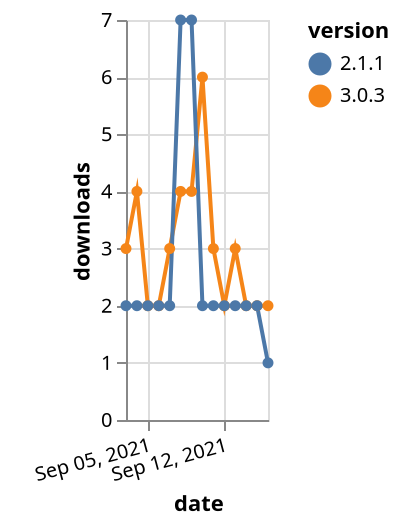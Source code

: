 {"$schema": "https://vega.github.io/schema/vega-lite/v5.json", "description": "A simple bar chart with embedded data.", "data": {"values": [{"date": "2021-09-03", "total": 3199, "delta": 3, "version": "3.0.3"}, {"date": "2021-09-04", "total": 3203, "delta": 4, "version": "3.0.3"}, {"date": "2021-09-05", "total": 3205, "delta": 2, "version": "3.0.3"}, {"date": "2021-09-06", "total": 3207, "delta": 2, "version": "3.0.3"}, {"date": "2021-09-07", "total": 3210, "delta": 3, "version": "3.0.3"}, {"date": "2021-09-08", "total": 3214, "delta": 4, "version": "3.0.3"}, {"date": "2021-09-09", "total": 3218, "delta": 4, "version": "3.0.3"}, {"date": "2021-09-10", "total": 3224, "delta": 6, "version": "3.0.3"}, {"date": "2021-09-11", "total": 3227, "delta": 3, "version": "3.0.3"}, {"date": "2021-09-12", "total": 3229, "delta": 2, "version": "3.0.3"}, {"date": "2021-09-13", "total": 3232, "delta": 3, "version": "3.0.3"}, {"date": "2021-09-14", "total": 3234, "delta": 2, "version": "3.0.3"}, {"date": "2021-09-15", "total": 3236, "delta": 2, "version": "3.0.3"}, {"date": "2021-09-16", "total": 3238, "delta": 2, "version": "3.0.3"}, {"date": "2021-09-03", "total": 4851, "delta": 2, "version": "2.1.1"}, {"date": "2021-09-04", "total": 4853, "delta": 2, "version": "2.1.1"}, {"date": "2021-09-05", "total": 4855, "delta": 2, "version": "2.1.1"}, {"date": "2021-09-06", "total": 4857, "delta": 2, "version": "2.1.1"}, {"date": "2021-09-07", "total": 4859, "delta": 2, "version": "2.1.1"}, {"date": "2021-09-08", "total": 4866, "delta": 7, "version": "2.1.1"}, {"date": "2021-09-09", "total": 4873, "delta": 7, "version": "2.1.1"}, {"date": "2021-09-10", "total": 4875, "delta": 2, "version": "2.1.1"}, {"date": "2021-09-11", "total": 4877, "delta": 2, "version": "2.1.1"}, {"date": "2021-09-12", "total": 4879, "delta": 2, "version": "2.1.1"}, {"date": "2021-09-13", "total": 4881, "delta": 2, "version": "2.1.1"}, {"date": "2021-09-14", "total": 4883, "delta": 2, "version": "2.1.1"}, {"date": "2021-09-15", "total": 4885, "delta": 2, "version": "2.1.1"}, {"date": "2021-09-16", "total": 4886, "delta": 1, "version": "2.1.1"}]}, "width": "container", "mark": {"type": "line", "point": {"filled": true}}, "encoding": {"x": {"field": "date", "type": "temporal", "timeUnit": "yearmonthdate", "title": "date", "axis": {"labelAngle": -15}}, "y": {"field": "delta", "type": "quantitative", "title": "downloads"}, "color": {"field": "version", "type": "nominal"}, "tooltip": {"field": "delta"}}}
